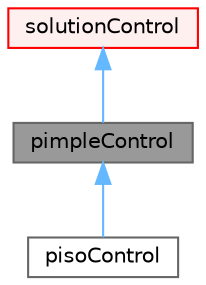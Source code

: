 digraph "pimpleControl"
{
 // LATEX_PDF_SIZE
  bgcolor="transparent";
  edge [fontname=Helvetica,fontsize=10,labelfontname=Helvetica,labelfontsize=10];
  node [fontname=Helvetica,fontsize=10,shape=box,height=0.2,width=0.4];
  Node1 [id="Node000001",label="pimpleControl",height=0.2,width=0.4,color="gray40", fillcolor="grey60", style="filled", fontcolor="black",tooltip="PIMPLE control class to supply convergence information/checks for the PIMPLE loop."];
  Node2 -> Node1 [id="edge1_Node000001_Node000002",dir="back",color="steelblue1",style="solid",tooltip=" "];
  Node2 [id="Node000002",label="solutionControl",height=0.2,width=0.4,color="red", fillcolor="#FFF0F0", style="filled",URL="$classFoam_1_1solutionControl.html",tooltip="Base class for solution control classes."];
  Node1 -> Node6 [id="edge2_Node000001_Node000006",dir="back",color="steelblue1",style="solid",tooltip=" "];
  Node6 [id="Node000006",label="pisoControl",height=0.2,width=0.4,color="gray40", fillcolor="white", style="filled",URL="$classFoam_1_1pisoControl.html",tooltip="Specialization of the pimpleControl class for PISO control."];
}
